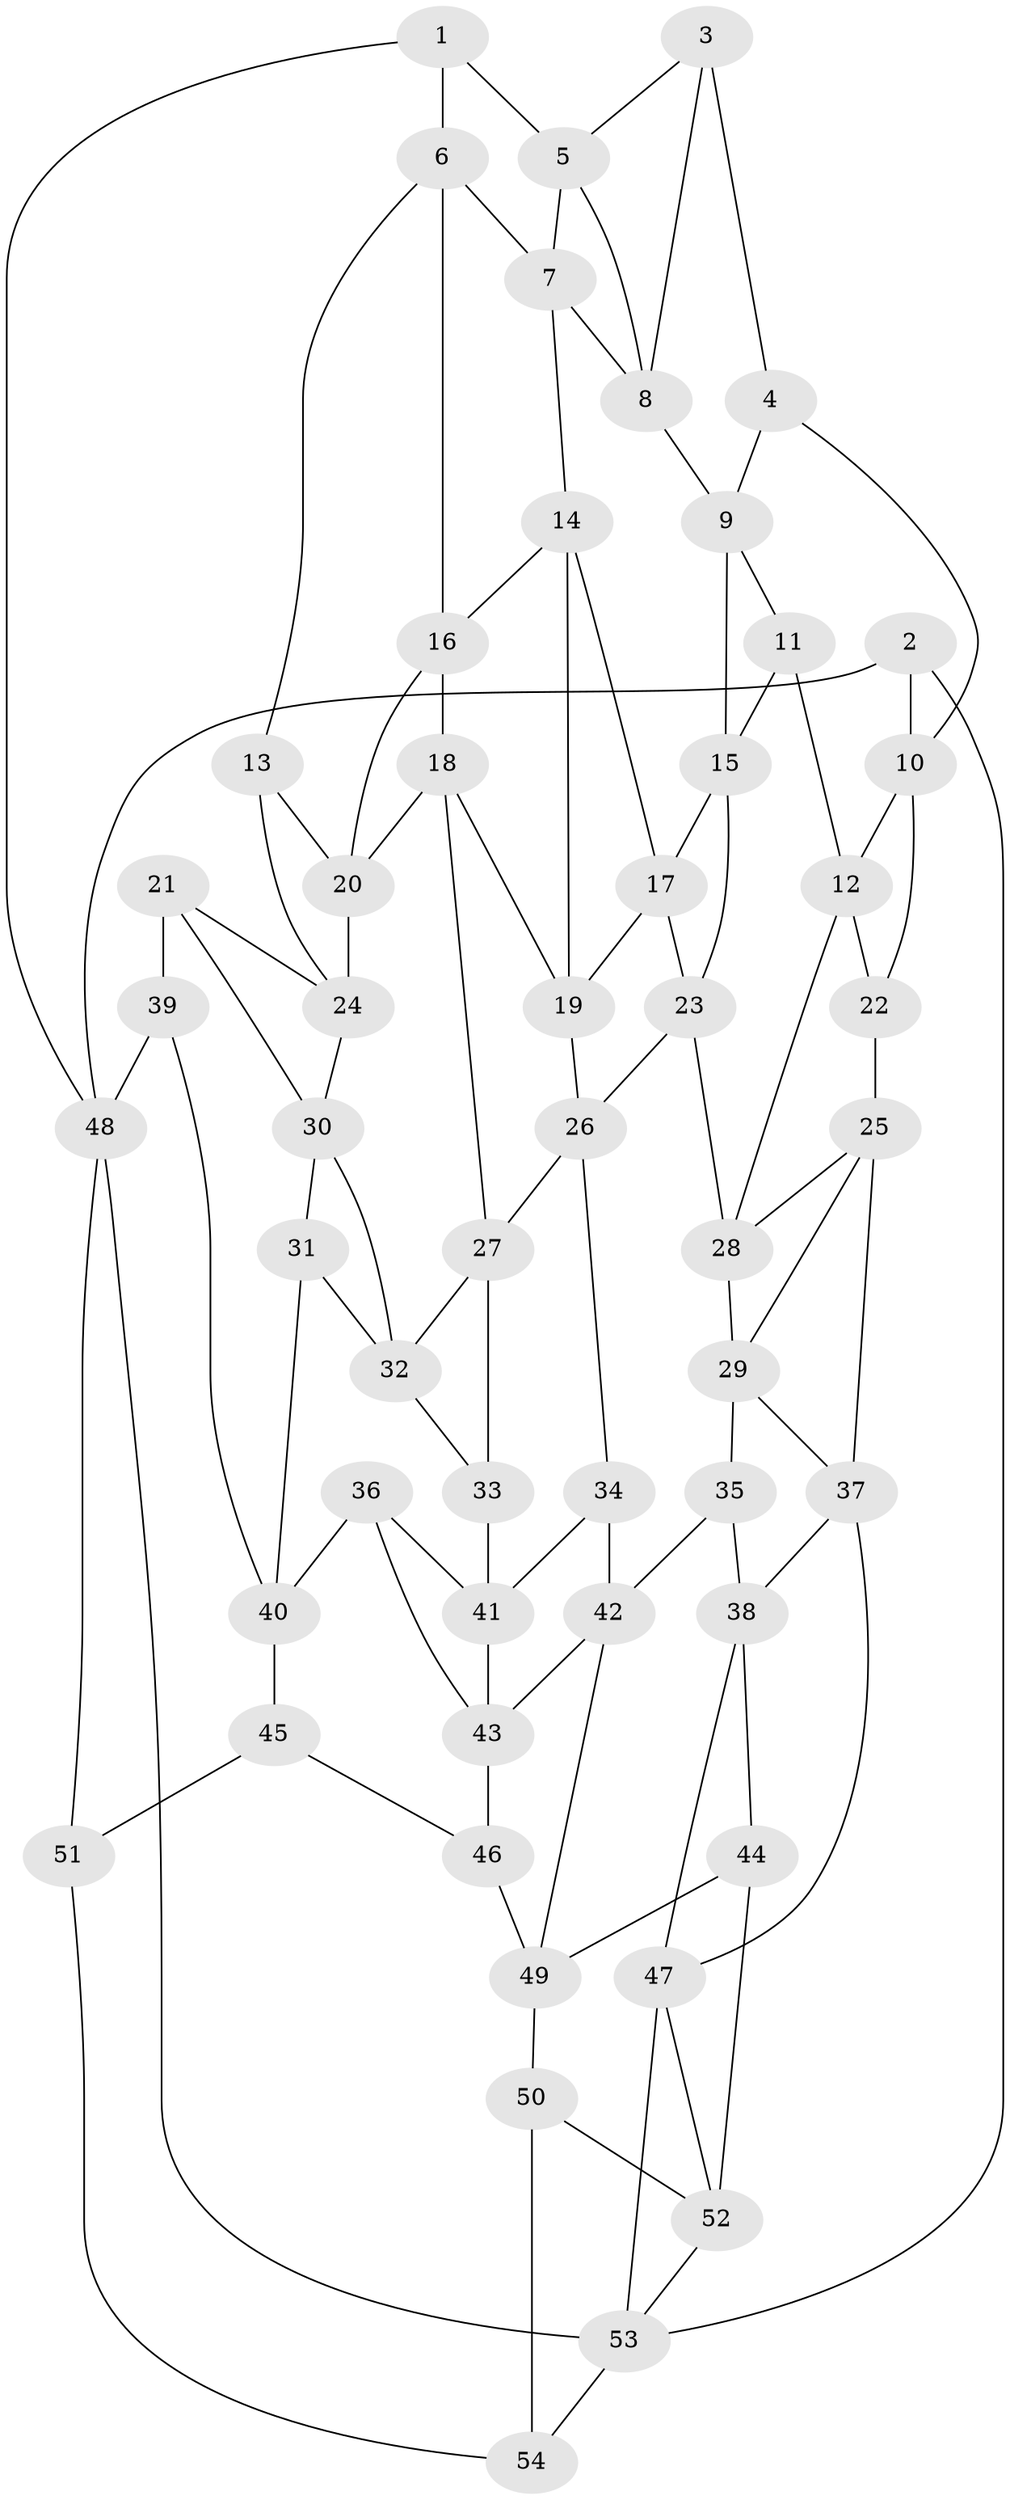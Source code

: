 // original degree distribution, {3: 0.027777777777777776, 4: 0.2222222222222222, 6: 0.2222222222222222, 5: 0.5277777777777778}
// Generated by graph-tools (version 1.1) at 2025/03/03/09/25 03:03:16]
// undirected, 54 vertices, 99 edges
graph export_dot {
graph [start="1"]
  node [color=gray90,style=filled];
  1;
  2;
  3;
  4;
  5;
  6;
  7;
  8;
  9;
  10;
  11;
  12;
  13;
  14;
  15;
  16;
  17;
  18;
  19;
  20;
  21;
  22;
  23;
  24;
  25;
  26;
  27;
  28;
  29;
  30;
  31;
  32;
  33;
  34;
  35;
  36;
  37;
  38;
  39;
  40;
  41;
  42;
  43;
  44;
  45;
  46;
  47;
  48;
  49;
  50;
  51;
  52;
  53;
  54;
  1 -- 5 [weight=1.0];
  1 -- 6 [weight=1.0];
  1 -- 48 [weight=1.0];
  2 -- 10 [weight=2.0];
  2 -- 48 [weight=1.0];
  2 -- 53 [weight=1.0];
  3 -- 4 [weight=1.0];
  3 -- 5 [weight=1.0];
  3 -- 8 [weight=1.0];
  4 -- 9 [weight=1.0];
  4 -- 10 [weight=1.0];
  5 -- 7 [weight=1.0];
  5 -- 8 [weight=1.0];
  6 -- 7 [weight=1.0];
  6 -- 13 [weight=1.0];
  6 -- 16 [weight=1.0];
  7 -- 8 [weight=1.0];
  7 -- 14 [weight=1.0];
  8 -- 9 [weight=1.0];
  9 -- 11 [weight=1.0];
  9 -- 15 [weight=1.0];
  10 -- 12 [weight=1.0];
  10 -- 22 [weight=1.0];
  11 -- 12 [weight=1.0];
  11 -- 15 [weight=1.0];
  12 -- 22 [weight=1.0];
  12 -- 28 [weight=1.0];
  13 -- 20 [weight=1.0];
  13 -- 24 [weight=1.0];
  14 -- 16 [weight=1.0];
  14 -- 17 [weight=1.0];
  14 -- 19 [weight=1.0];
  15 -- 17 [weight=1.0];
  15 -- 23 [weight=1.0];
  16 -- 18 [weight=1.0];
  16 -- 20 [weight=1.0];
  17 -- 19 [weight=1.0];
  17 -- 23 [weight=1.0];
  18 -- 19 [weight=1.0];
  18 -- 20 [weight=1.0];
  18 -- 27 [weight=1.0];
  19 -- 26 [weight=1.0];
  20 -- 24 [weight=1.0];
  21 -- 24 [weight=1.0];
  21 -- 30 [weight=1.0];
  21 -- 39 [weight=1.0];
  22 -- 25 [weight=2.0];
  23 -- 26 [weight=1.0];
  23 -- 28 [weight=1.0];
  24 -- 30 [weight=1.0];
  25 -- 28 [weight=1.0];
  25 -- 29 [weight=1.0];
  25 -- 37 [weight=1.0];
  26 -- 27 [weight=1.0];
  26 -- 34 [weight=1.0];
  27 -- 32 [weight=1.0];
  27 -- 33 [weight=1.0];
  28 -- 29 [weight=1.0];
  29 -- 35 [weight=1.0];
  29 -- 37 [weight=1.0];
  30 -- 31 [weight=1.0];
  30 -- 32 [weight=1.0];
  31 -- 32 [weight=1.0];
  31 -- 40 [weight=1.0];
  32 -- 33 [weight=1.0];
  33 -- 41 [weight=1.0];
  34 -- 41 [weight=1.0];
  34 -- 42 [weight=1.0];
  35 -- 38 [weight=1.0];
  35 -- 42 [weight=1.0];
  36 -- 40 [weight=1.0];
  36 -- 41 [weight=1.0];
  36 -- 43 [weight=1.0];
  37 -- 38 [weight=1.0];
  37 -- 47 [weight=1.0];
  38 -- 44 [weight=1.0];
  38 -- 47 [weight=1.0];
  39 -- 40 [weight=1.0];
  39 -- 48 [weight=2.0];
  40 -- 45 [weight=1.0];
  41 -- 43 [weight=1.0];
  42 -- 43 [weight=1.0];
  42 -- 49 [weight=1.0];
  43 -- 46 [weight=1.0];
  44 -- 49 [weight=1.0];
  44 -- 52 [weight=1.0];
  45 -- 46 [weight=1.0];
  45 -- 51 [weight=1.0];
  46 -- 49 [weight=1.0];
  47 -- 52 [weight=1.0];
  47 -- 53 [weight=1.0];
  48 -- 51 [weight=1.0];
  48 -- 53 [weight=1.0];
  49 -- 50 [weight=1.0];
  50 -- 52 [weight=1.0];
  50 -- 54 [weight=1.0];
  51 -- 54 [weight=1.0];
  52 -- 53 [weight=1.0];
  53 -- 54 [weight=1.0];
}
